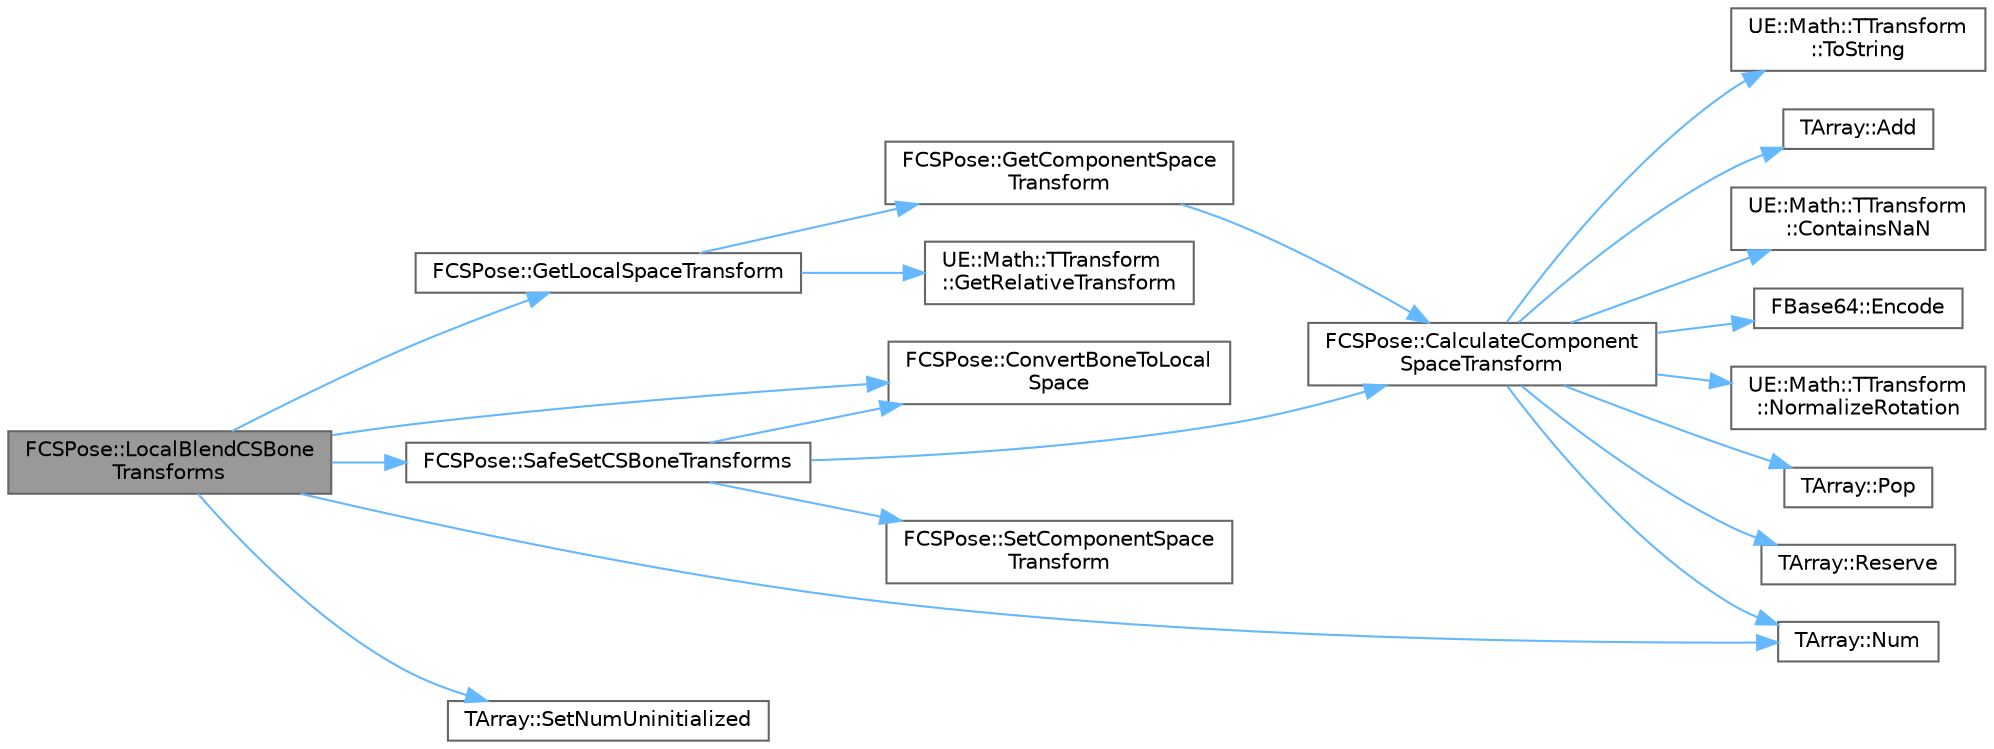 digraph "FCSPose::LocalBlendCSBoneTransforms"
{
 // INTERACTIVE_SVG=YES
 // LATEX_PDF_SIZE
  bgcolor="transparent";
  edge [fontname=Helvetica,fontsize=10,labelfontname=Helvetica,labelfontsize=10];
  node [fontname=Helvetica,fontsize=10,shape=box,height=0.2,width=0.4];
  rankdir="LR";
  Node1 [id="Node000001",label="FCSPose::LocalBlendCSBone\lTransforms",height=0.2,width=0.4,color="gray40", fillcolor="grey60", style="filled", fontcolor="black",tooltip="Blends Component Space transforms to MeshPose in Local Space."];
  Node1 -> Node2 [id="edge1_Node000001_Node000002",color="steelblue1",style="solid",tooltip=" "];
  Node2 [id="Node000002",label="FCSPose::ConvertBoneToLocal\lSpace",height=0.2,width=0.4,color="grey40", fillcolor="white", style="filled",URL="$da/d72/structFCSPose.html#ab2cfe48a2e363e4a7c945a42ff9985e1",tooltip="Convert Bone to Local Space."];
  Node1 -> Node3 [id="edge2_Node000001_Node000003",color="steelblue1",style="solid",tooltip=" "];
  Node3 [id="Node000003",label="FCSPose::GetLocalSpaceTransform",height=0.2,width=0.4,color="grey40", fillcolor="white", style="filled",URL="$da/d72/structFCSPose.html#a257a66e26fb556ceba9e159debaa3009",tooltip=" "];
  Node3 -> Node4 [id="edge3_Node000003_Node000004",color="steelblue1",style="solid",tooltip=" "];
  Node4 [id="Node000004",label="FCSPose::GetComponentSpace\lTransform",height=0.2,width=0.4,color="grey40", fillcolor="white", style="filled",URL="$da/d72/structFCSPose.html#aec877527a5e23890806b3b62be4c7427",tooltip=" "];
  Node4 -> Node5 [id="edge4_Node000004_Node000005",color="steelblue1",style="solid",tooltip=" "];
  Node5 [id="Node000005",label="FCSPose::CalculateComponent\lSpaceTransform",height=0.2,width=0.4,color="grey40", fillcolor="white", style="filled",URL="$da/d72/structFCSPose.html#abb4e2a4a650a39e3b9b5c273b01277b5",tooltip=" "];
  Node5 -> Node6 [id="edge5_Node000005_Node000006",color="steelblue1",style="solid",tooltip=" "];
  Node6 [id="Node000006",label="TArray::Add",height=0.2,width=0.4,color="grey40", fillcolor="white", style="filled",URL="$d4/d52/classTArray.html#a94f6bf2bef04382fc79010abad57d823",tooltip="Adds a new item to the end of the array, possibly reallocating the whole array to fit."];
  Node5 -> Node7 [id="edge6_Node000005_Node000007",color="steelblue1",style="solid",tooltip=" "];
  Node7 [id="Node000007",label="UE::Math::TTransform\l::ContainsNaN",height=0.2,width=0.4,color="grey40", fillcolor="white", style="filled",URL="$d9/db6/structUE_1_1Math_1_1TTransform.html#a240e27b815890ca6166af5182f78b7b3",tooltip="Checks the components for non-finite values (NaN or Inf)."];
  Node5 -> Node8 [id="edge7_Node000005_Node000008",color="steelblue1",style="solid",tooltip=" "];
  Node8 [id="Node000008",label="FBase64::Encode",height=0.2,width=0.4,color="grey40", fillcolor="white", style="filled",URL="$d1/dec/structFBase64.html#a77ccef5f32920622e492c9717e93d6b1",tooltip="Encodes a FString into a Base64 string."];
  Node5 -> Node9 [id="edge8_Node000005_Node000009",color="steelblue1",style="solid",tooltip=" "];
  Node9 [id="Node000009",label="UE::Math::TTransform\l::NormalizeRotation",height=0.2,width=0.4,color="grey40", fillcolor="white", style="filled",URL="$d9/db6/structUE_1_1Math_1_1TTransform.html#a8df955afa315572878aabb47f9424568",tooltip="Normalize the rotation component of this transformation."];
  Node5 -> Node10 [id="edge9_Node000005_Node000010",color="steelblue1",style="solid",tooltip=" "];
  Node10 [id="Node000010",label="TArray::Num",height=0.2,width=0.4,color="grey40", fillcolor="white", style="filled",URL="$d4/d52/classTArray.html#adcbf9ca48677a9c0c3830cd862dd40d8",tooltip="Returns number of elements in array."];
  Node5 -> Node11 [id="edge10_Node000005_Node000011",color="steelblue1",style="solid",tooltip=" "];
  Node11 [id="Node000011",label="TArray::Pop",height=0.2,width=0.4,color="grey40", fillcolor="white", style="filled",URL="$d4/d52/classTArray.html#af75d51184a3b156af56c964be466bce7",tooltip="Pops element from the array."];
  Node5 -> Node12 [id="edge11_Node000005_Node000012",color="steelblue1",style="solid",tooltip=" "];
  Node12 [id="Node000012",label="TArray::Reserve",height=0.2,width=0.4,color="grey40", fillcolor="white", style="filled",URL="$d4/d52/classTArray.html#a9225b97632948348a65bb19ff212bc08",tooltip="Reserves memory such that the array can contain at least Number elements."];
  Node5 -> Node13 [id="edge12_Node000005_Node000013",color="steelblue1",style="solid",tooltip=" "];
  Node13 [id="Node000013",label="UE::Math::TTransform\l::ToString",height=0.2,width=0.4,color="grey40", fillcolor="white", style="filled",URL="$d9/db6/structUE_1_1Math_1_1TTransform.html#a90d6e07fd26c4c164e9abc9b11fabd5c",tooltip=" "];
  Node3 -> Node14 [id="edge13_Node000003_Node000014",color="steelblue1",style="solid",tooltip=" "];
  Node14 [id="Node000014",label="UE::Math::TTransform\l::GetRelativeTransform",height=0.2,width=0.4,color="grey40", fillcolor="white", style="filled",URL="$d9/db6/structUE_1_1Math_1_1TTransform.html#a3802bf55f005c8d162b13d800b1d07cf",tooltip=" "];
  Node1 -> Node10 [id="edge14_Node000001_Node000010",color="steelblue1",style="solid",tooltip=" "];
  Node1 -> Node15 [id="edge15_Node000001_Node000015",color="steelblue1",style="solid",tooltip=" "];
  Node15 [id="Node000015",label="FCSPose::SafeSetCSBoneTransforms",height=0.2,width=0.4,color="grey40", fillcolor="white", style="filled",URL="$da/d72/structFCSPose.html#a6608f767b0423f0b6c69e4635d7bd6d7",tooltip="Set a bunch of Component Space Bone Transforms."];
  Node15 -> Node5 [id="edge16_Node000015_Node000005",color="steelblue1",style="solid",tooltip=" "];
  Node15 -> Node2 [id="edge17_Node000015_Node000002",color="steelblue1",style="solid",tooltip=" "];
  Node15 -> Node16 [id="edge18_Node000015_Node000016",color="steelblue1",style="solid",tooltip=" "];
  Node16 [id="Node000016",label="FCSPose::SetComponentSpace\lTransform",height=0.2,width=0.4,color="grey40", fillcolor="white", style="filled",URL="$da/d72/structFCSPose.html#aa19f6607527094a0ea4f937c48e1414a",tooltip=" "];
  Node1 -> Node17 [id="edge19_Node000001_Node000017",color="steelblue1",style="solid",tooltip=" "];
  Node17 [id="Node000017",label="TArray::SetNumUninitialized",height=0.2,width=0.4,color="grey40", fillcolor="white", style="filled",URL="$d4/d52/classTArray.html#abcfaf3c6d59e14e15f6df61a84870e56",tooltip="Resizes array to given number of elements."];
}
